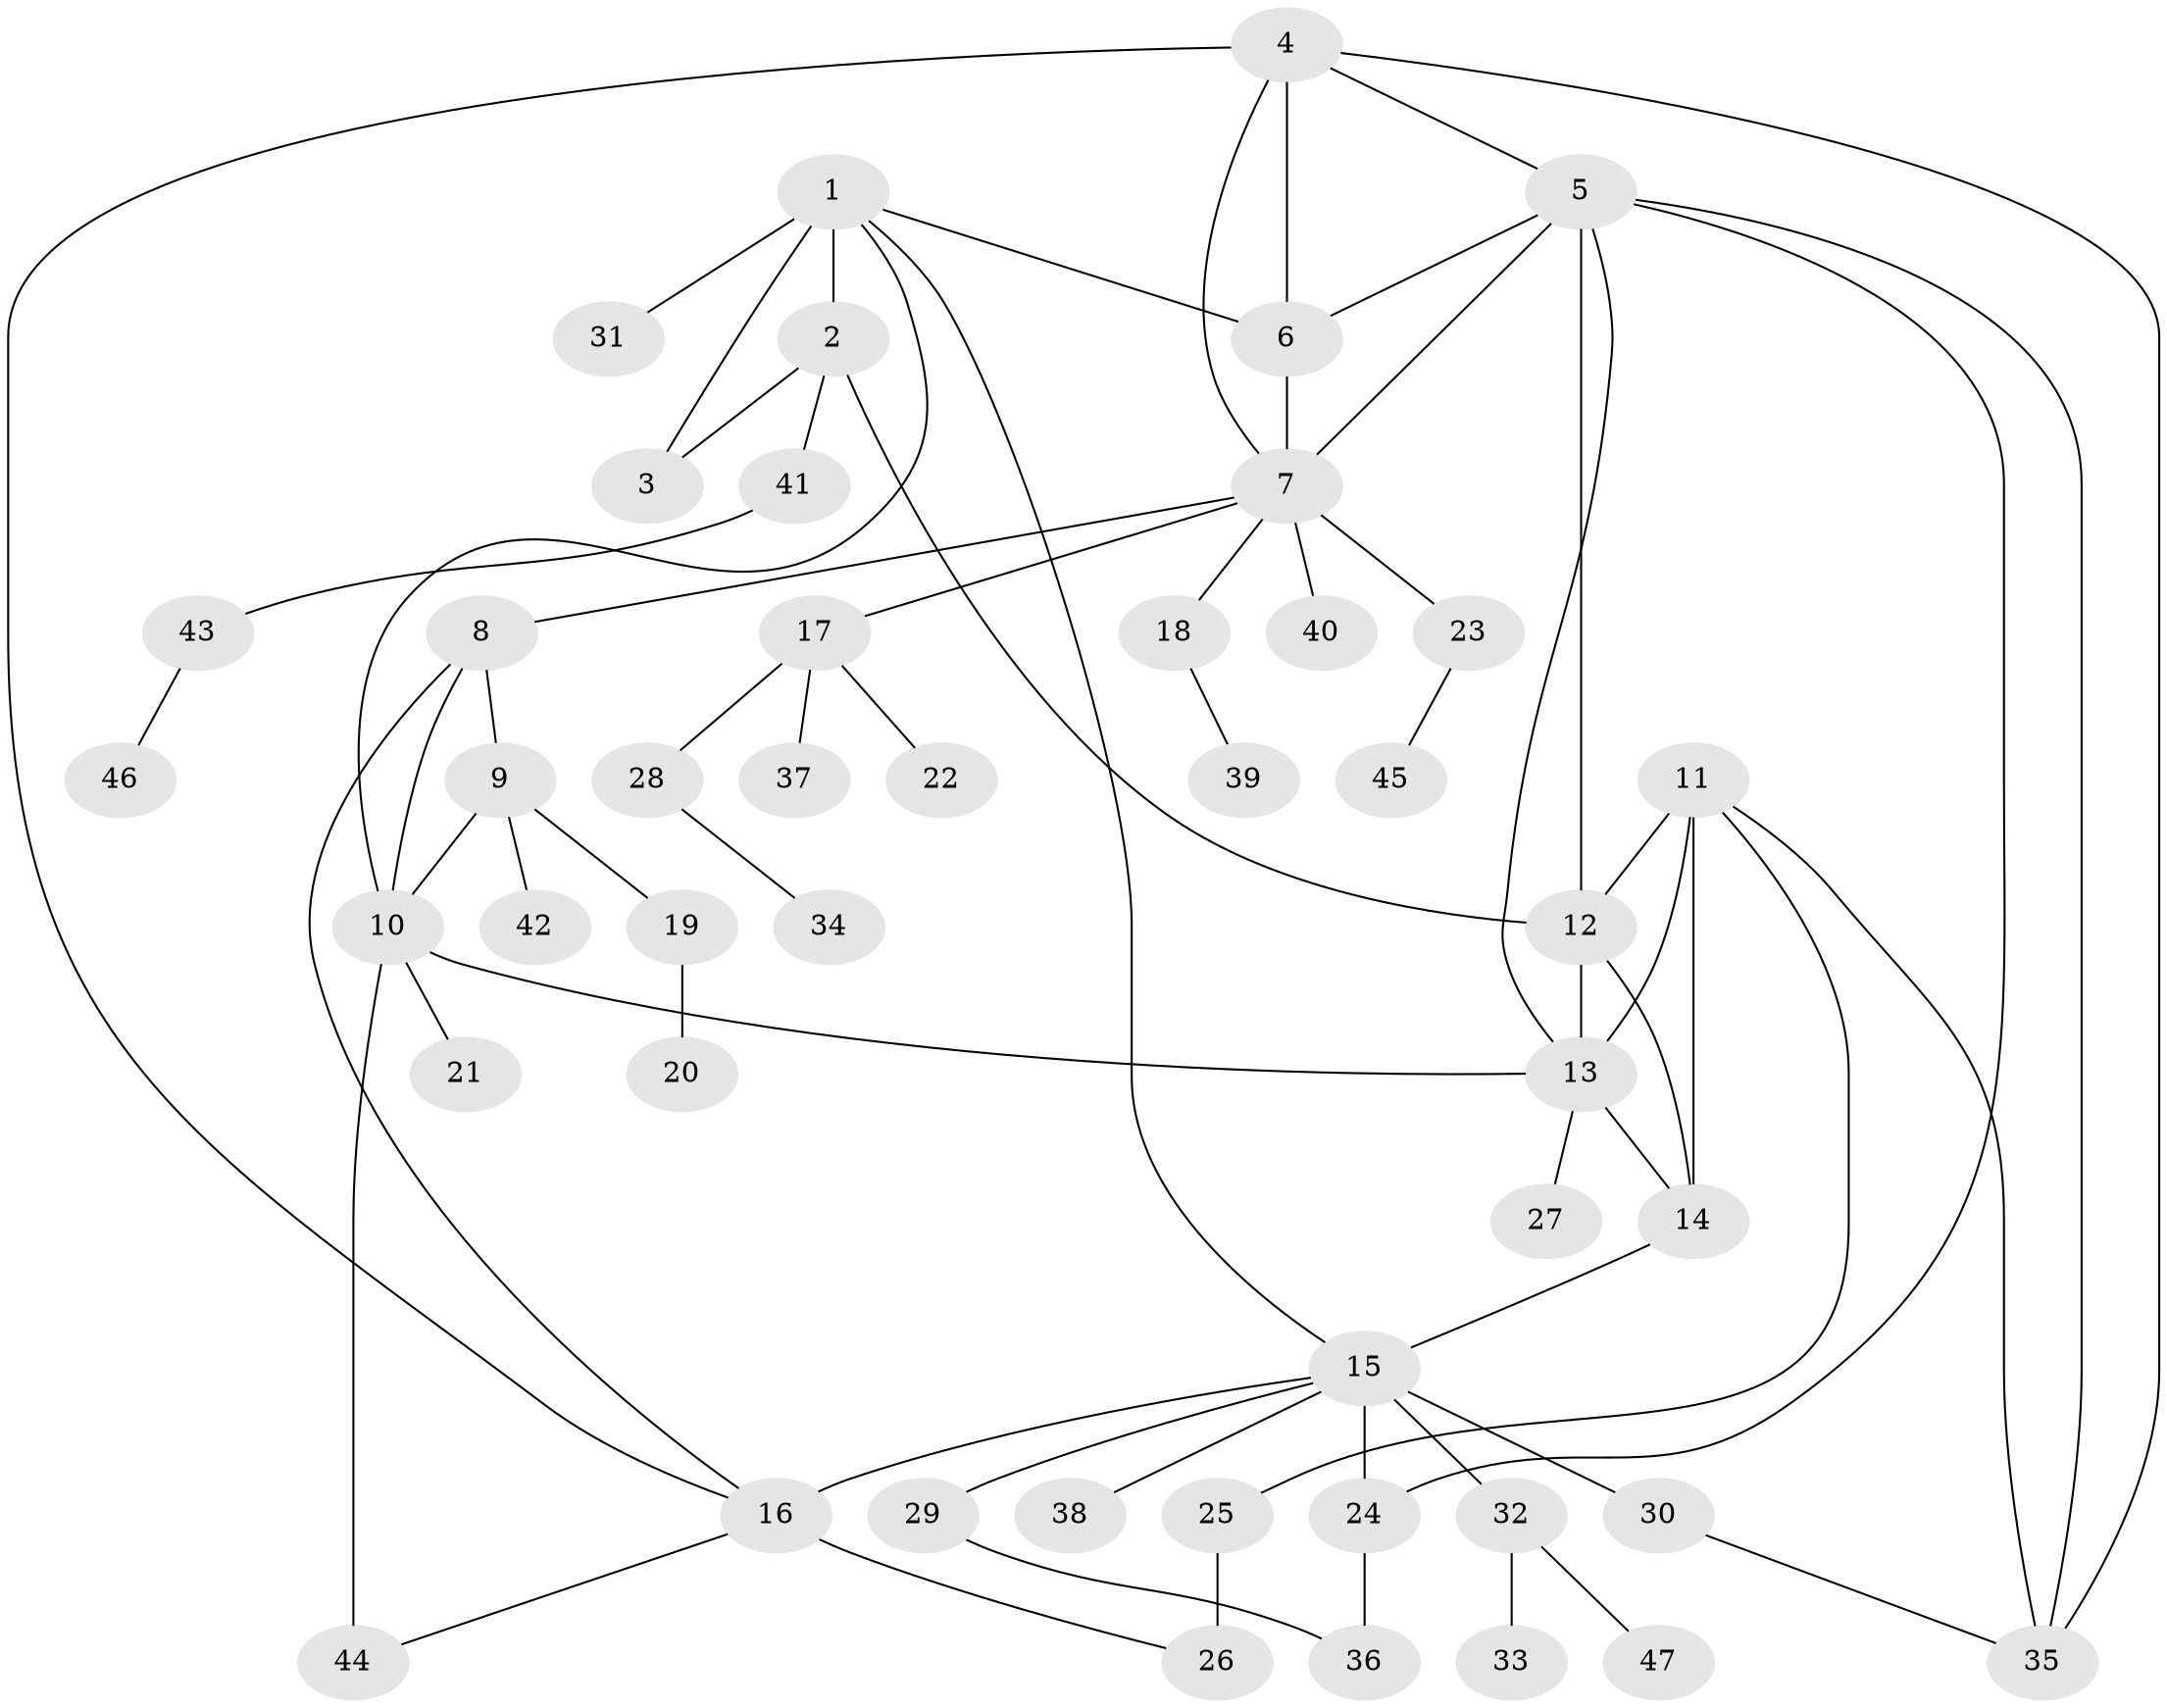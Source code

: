 // original degree distribution, {6: 0.053763440860215055, 5: 0.07526881720430108, 9: 0.021505376344086023, 4: 0.07526881720430108, 10: 0.010752688172043012, 12: 0.010752688172043012, 14: 0.010752688172043012, 3: 0.07526881720430108, 1: 0.4946236559139785, 2: 0.17204301075268819}
// Generated by graph-tools (version 1.1) at 2025/37/03/09/25 02:37:41]
// undirected, 47 vertices, 68 edges
graph export_dot {
graph [start="1"]
  node [color=gray90,style=filled];
  1;
  2;
  3;
  4;
  5;
  6;
  7;
  8;
  9;
  10;
  11;
  12;
  13;
  14;
  15;
  16;
  17;
  18;
  19;
  20;
  21;
  22;
  23;
  24;
  25;
  26;
  27;
  28;
  29;
  30;
  31;
  32;
  33;
  34;
  35;
  36;
  37;
  38;
  39;
  40;
  41;
  42;
  43;
  44;
  45;
  46;
  47;
  1 -- 2 [weight=2.0];
  1 -- 3 [weight=3.0];
  1 -- 6 [weight=2.0];
  1 -- 10 [weight=1.0];
  1 -- 15 [weight=1.0];
  1 -- 31 [weight=1.0];
  2 -- 3 [weight=1.0];
  2 -- 12 [weight=1.0];
  2 -- 41 [weight=1.0];
  4 -- 5 [weight=1.0];
  4 -- 6 [weight=1.0];
  4 -- 7 [weight=1.0];
  4 -- 16 [weight=1.0];
  4 -- 35 [weight=1.0];
  5 -- 6 [weight=1.0];
  5 -- 7 [weight=1.0];
  5 -- 12 [weight=2.0];
  5 -- 13 [weight=1.0];
  5 -- 24 [weight=1.0];
  5 -- 35 [weight=1.0];
  6 -- 7 [weight=2.0];
  7 -- 8 [weight=1.0];
  7 -- 17 [weight=1.0];
  7 -- 18 [weight=1.0];
  7 -- 23 [weight=1.0];
  7 -- 40 [weight=1.0];
  8 -- 9 [weight=2.0];
  8 -- 10 [weight=2.0];
  8 -- 16 [weight=1.0];
  9 -- 10 [weight=1.0];
  9 -- 19 [weight=1.0];
  9 -- 42 [weight=1.0];
  10 -- 13 [weight=1.0];
  10 -- 21 [weight=1.0];
  10 -- 44 [weight=2.0];
  11 -- 12 [weight=1.0];
  11 -- 13 [weight=7.0];
  11 -- 14 [weight=1.0];
  11 -- 25 [weight=1.0];
  11 -- 35 [weight=1.0];
  12 -- 13 [weight=1.0];
  12 -- 14 [weight=1.0];
  13 -- 14 [weight=1.0];
  13 -- 27 [weight=1.0];
  14 -- 15 [weight=1.0];
  15 -- 16 [weight=3.0];
  15 -- 24 [weight=1.0];
  15 -- 29 [weight=1.0];
  15 -- 30 [weight=4.0];
  15 -- 32 [weight=1.0];
  15 -- 38 [weight=1.0];
  16 -- 26 [weight=1.0];
  16 -- 44 [weight=1.0];
  17 -- 22 [weight=1.0];
  17 -- 28 [weight=1.0];
  17 -- 37 [weight=1.0];
  18 -- 39 [weight=1.0];
  19 -- 20 [weight=1.0];
  23 -- 45 [weight=1.0];
  24 -- 36 [weight=1.0];
  25 -- 26 [weight=2.0];
  28 -- 34 [weight=1.0];
  29 -- 36 [weight=1.0];
  30 -- 35 [weight=1.0];
  32 -- 33 [weight=1.0];
  32 -- 47 [weight=1.0];
  41 -- 43 [weight=1.0];
  43 -- 46 [weight=1.0];
}
